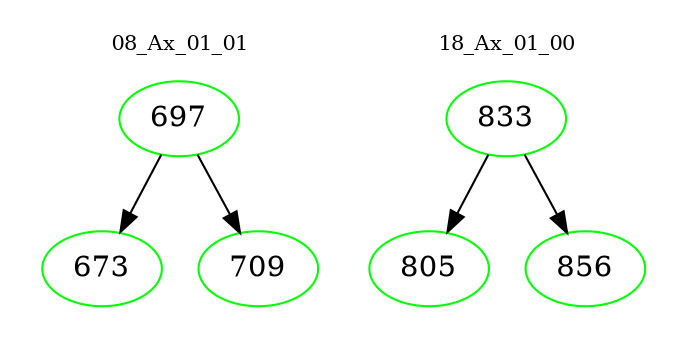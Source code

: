 digraph{
subgraph cluster_0 {
color = white
label = "08_Ax_01_01";
fontsize=10;
T0_697 [label="697", color="green"]
T0_697 -> T0_673 [color="black"]
T0_673 [label="673", color="green"]
T0_697 -> T0_709 [color="black"]
T0_709 [label="709", color="green"]
}
subgraph cluster_1 {
color = white
label = "18_Ax_01_00";
fontsize=10;
T1_833 [label="833", color="green"]
T1_833 -> T1_805 [color="black"]
T1_805 [label="805", color="green"]
T1_833 -> T1_856 [color="black"]
T1_856 [label="856", color="green"]
}
}
